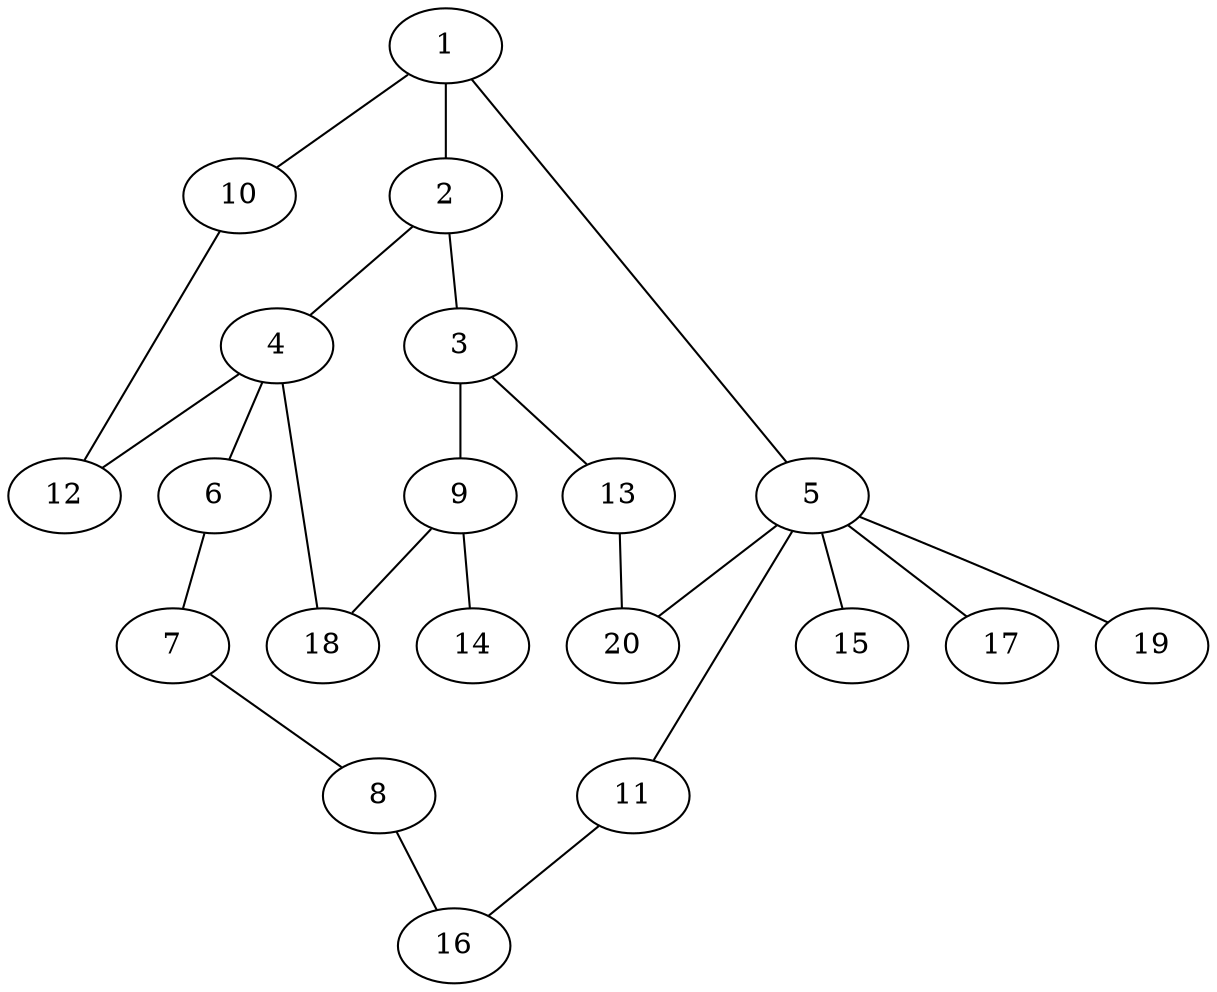 graph graphname {1--2
1--5
1--10
2--3
2--4
3--9
3--13
4--6
4--12
4--18
5--11
5--15
5--17
5--19
5--20
6--7
7--8
8--16
9--14
9--18
10--12
11--16
13--20
}